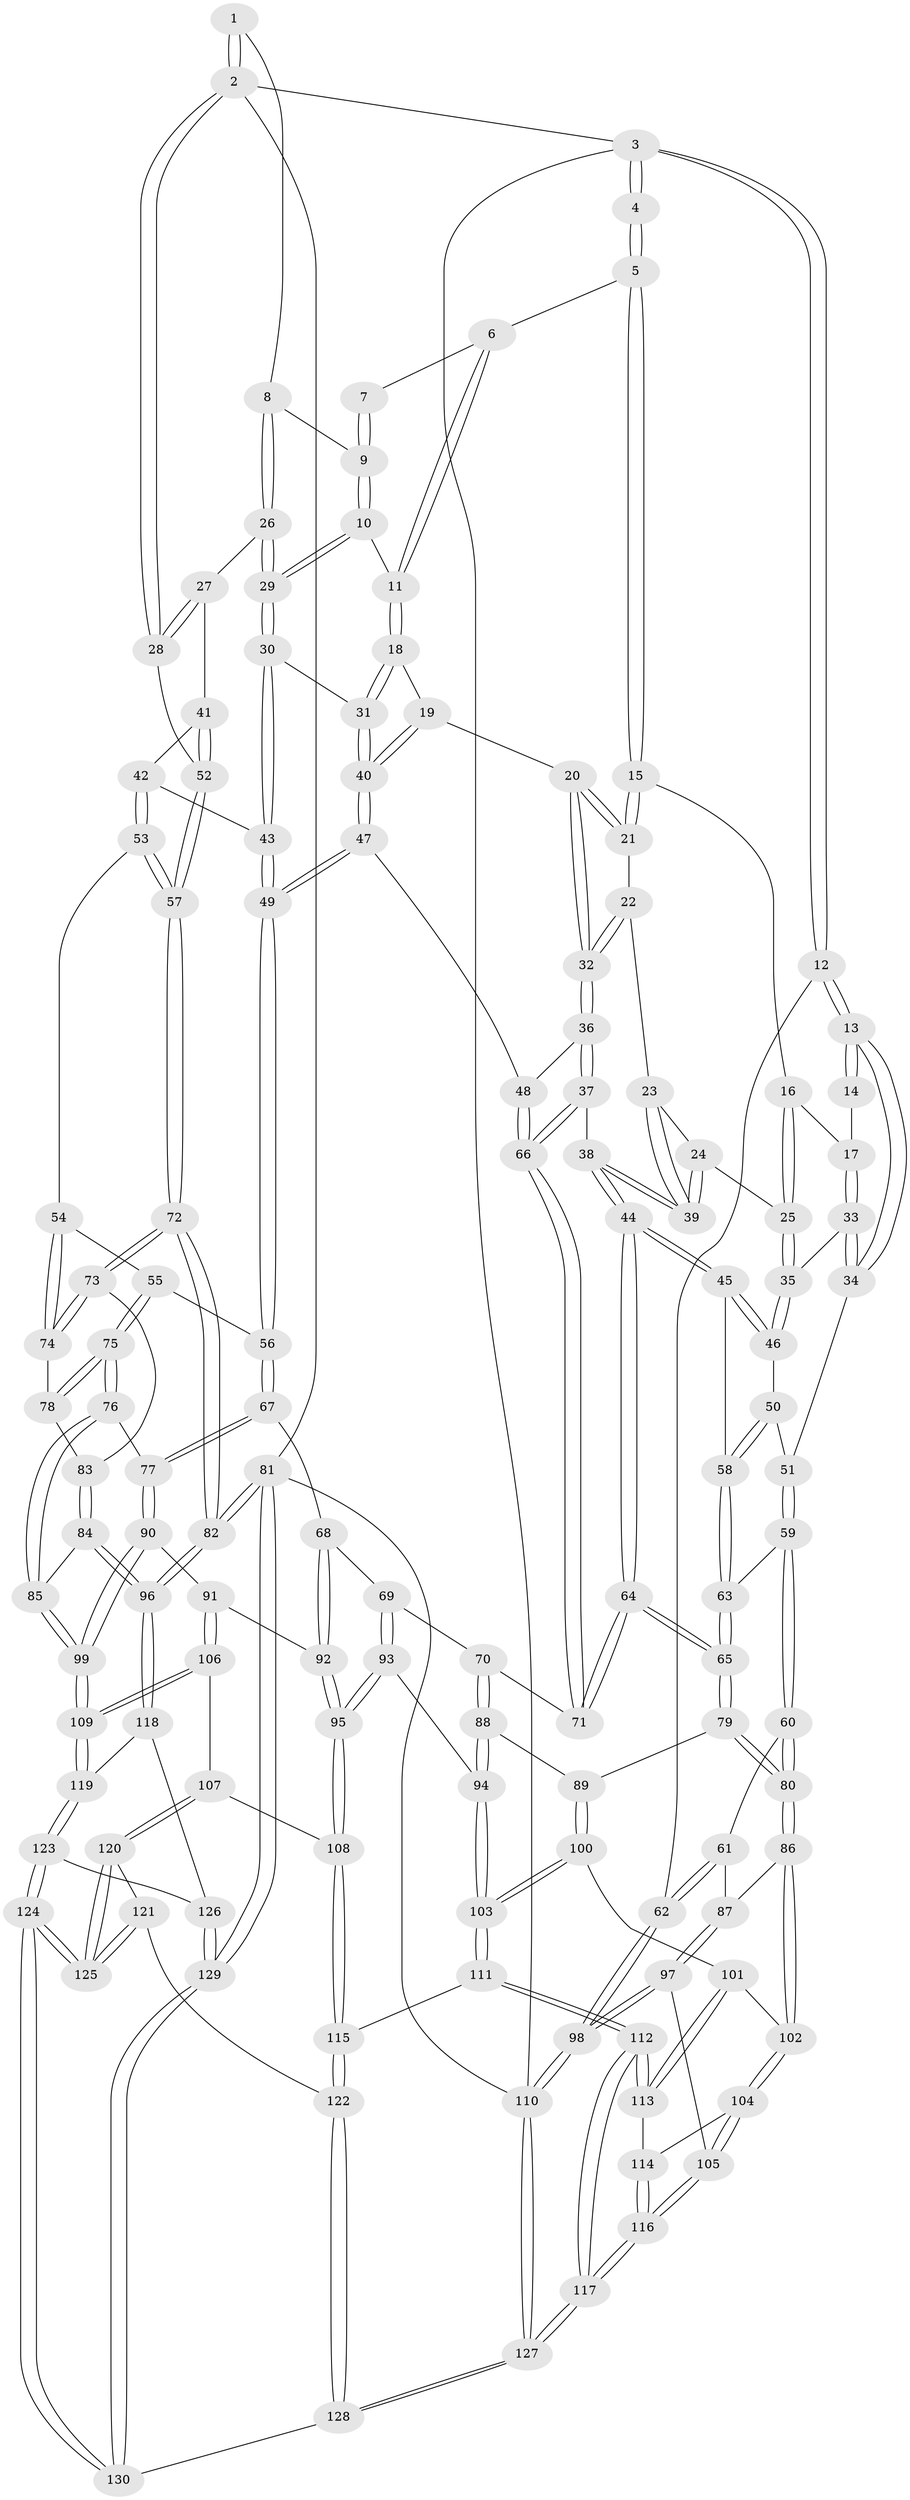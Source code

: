 // coarse degree distribution, {2: 0.019230769230769232, 4: 0.4230769230769231, 3: 0.21153846153846154, 5: 0.19230769230769232, 1: 0.019230769230769232, 7: 0.038461538461538464, 6: 0.057692307692307696, 8: 0.038461538461538464}
// Generated by graph-tools (version 1.1) at 2025/05/03/04/25 22:05:50]
// undirected, 130 vertices, 322 edges
graph export_dot {
graph [start="1"]
  node [color=gray90,style=filled];
  1 [pos="+0.8540282686453895+0"];
  2 [pos="+1+0"];
  3 [pos="+0+0"];
  4 [pos="+0.26610290108758683+0"];
  5 [pos="+0.29624745652671763+0"];
  6 [pos="+0.5149336145817442+0"];
  7 [pos="+0.7356990564129211+0"];
  8 [pos="+0.8756751436603917+0.08472208913754303"];
  9 [pos="+0.7365933060457869+0.07870290275560193"];
  10 [pos="+0.732190764030386+0.08406712191777911"];
  11 [pos="+0.5963584577024379+0.11710430767554132"];
  12 [pos="+0+0.1797182357550397"];
  13 [pos="+0+0.18103120361346053"];
  14 [pos="+0.052094844503169806+0.04567423520056623"];
  15 [pos="+0.2963796499813938+0"];
  16 [pos="+0.2757099562095352+0"];
  17 [pos="+0.14023783778120527+0.14288545611100403"];
  18 [pos="+0.5808729108874321+0.14292384708239284"];
  19 [pos="+0.5577348998019022+0.15594075353152825"];
  20 [pos="+0.5242696348593987+0.17210264735836497"];
  21 [pos="+0.2980602584856265+0"];
  22 [pos="+0.3384465947404923+0.1365462243716128"];
  23 [pos="+0.3264964055807852+0.15622115891531385"];
  24 [pos="+0.23877822579057842+0.20137062393527194"];
  25 [pos="+0.22482300930792412+0.20513321377329652"];
  26 [pos="+0.9180033137473625+0.12158523196464922"];
  27 [pos="+0.9588890914582171+0.13978195528528908"];
  28 [pos="+1+0.05405073787082367"];
  29 [pos="+0.7657361133858636+0.2092391888283615"];
  30 [pos="+0.7637396294657304+0.22140197996497038"];
  31 [pos="+0.6773939861601318+0.24449574189493864"];
  32 [pos="+0.5040993337303918+0.1929010635632139"];
  33 [pos="+0.12719273065641426+0.20686141173069594"];
  34 [pos="+0+0.23293028075358987"];
  35 [pos="+0.16067953987184175+0.2264568219728554"];
  36 [pos="+0.5024828600576406+0.2003015784766537"];
  37 [pos="+0.3881708860873107+0.35904418757512707"];
  38 [pos="+0.3805942559140839+0.3595084485812102"];
  39 [pos="+0.3727672665327428+0.33957099251325806"];
  40 [pos="+0.6431927605937008+0.35564675565553566"];
  41 [pos="+0.8864234898276189+0.28577198136568016"];
  42 [pos="+0.8778453520877082+0.29769970853494976"];
  43 [pos="+0.7980332383651972+0.26490528147835746"];
  44 [pos="+0.3145330744550036+0.3962787829681712"];
  45 [pos="+0.252336487864044+0.35075345056994756"];
  46 [pos="+0.1673287122662904+0.24161996866775326"];
  47 [pos="+0.6423236693975269+0.35937619353672134"];
  48 [pos="+0.603607873089061+0.3598041645531618"];
  49 [pos="+0.6918230882330353+0.39846708445463985"];
  50 [pos="+0.12818487658650307+0.3683627531642954"];
  51 [pos="+0.05569492726254967+0.3638683064437509"];
  52 [pos="+1+0.2804628610364409"];
  53 [pos="+0.8957294887545248+0.3805671207946998"];
  54 [pos="+0.8876597199033973+0.3976432395167177"];
  55 [pos="+0.8492107579883958+0.4235678068236288"];
  56 [pos="+0.6966004046193378+0.4063191390485578"];
  57 [pos="+1+0.3396583779149639"];
  58 [pos="+0.1417760359487274+0.38636059723075916"];
  59 [pos="+0.049103864026196646+0.47521802220792553"];
  60 [pos="+0.042458733915927964+0.479586048534837"];
  61 [pos="+0+0.5138414734270285"];
  62 [pos="+0+0.517310614623186"];
  63 [pos="+0.13614738689971548+0.47329599229084923"];
  64 [pos="+0.2607206098077513+0.5251715327433598"];
  65 [pos="+0.25857796462920885+0.5289758722289336"];
  66 [pos="+0.49087465693575194+0.42117434664552855"];
  67 [pos="+0.6729956869676172+0.5272503905882774"];
  68 [pos="+0.5921786667256504+0.5630784199535289"];
  69 [pos="+0.5822145147433875+0.5626356346929702"];
  70 [pos="+0.52341314024469+0.5411038023609562"];
  71 [pos="+0.5100147981919664+0.5083101815464346"];
  72 [pos="+1+0.5534246229191507"];
  73 [pos="+1+0.5365059630204065"];
  74 [pos="+0.973195840491189+0.5093604267052456"];
  75 [pos="+0.8191265227773837+0.5898510280330066"];
  76 [pos="+0.8088281510342223+0.6027364304361515"];
  77 [pos="+0.7930194206738119+0.6064612644615371"];
  78 [pos="+0.9137377288063492+0.5650476328298023"];
  79 [pos="+0.2604770399395684+0.5595881525066382"];
  80 [pos="+0.16550927841895732+0.6344827080307728"];
  81 [pos="+1+1"];
  82 [pos="+1+0.8069291078591425"];
  83 [pos="+0.9505906785310251+0.6027808420408127"];
  84 [pos="+0.9805981329829936+0.7479613775218684"];
  85 [pos="+0.9537843991710362+0.7459649951958331"];
  86 [pos="+0.15865137329131804+0.6407215474915913"];
  87 [pos="+0.08548220458545355+0.6377589223977217"];
  88 [pos="+0.45152854310203244+0.6090511747000166"];
  89 [pos="+0.2974854007522288+0.5967112385500555"];
  90 [pos="+0.7549661337584124+0.6680912050004262"];
  91 [pos="+0.7349770615480485+0.6858932551890287"];
  92 [pos="+0.6311609568902717+0.6481520824789584"];
  93 [pos="+0.5410673963353861+0.7263899340538013"];
  94 [pos="+0.47105214490126823+0.7151533831450833"];
  95 [pos="+0.5956685466398453+0.7652709251667377"];
  96 [pos="+1+0.798953604535919"];
  97 [pos="+0+0.794950261507216"];
  98 [pos="+0+0.8635193072289674"];
  99 [pos="+0.8518571524443957+0.8047743367105663"];
  100 [pos="+0.3139359267456754+0.6835648341386554"];
  101 [pos="+0.23543621728320366+0.7424394723310921"];
  102 [pos="+0.16187072910277034+0.7080977881312782"];
  103 [pos="+0.3809882659529746+0.7998874759182282"];
  104 [pos="+0.14456557591621702+0.752384270142733"];
  105 [pos="+0.06510544150312206+0.8056484225917727"];
  106 [pos="+0.717358237142012+0.7232549166969375"];
  107 [pos="+0.6475693893257575+0.7982151527277396"];
  108 [pos="+0.6047444900271723+0.7789801786869736"];
  109 [pos="+0.8341300258313881+0.8235734687731453"];
  110 [pos="+0+1"];
  111 [pos="+0.37481187562303+0.8408910728824746"];
  112 [pos="+0.3491505845732794+0.8602372823648989"];
  113 [pos="+0.24308724082072528+0.7986233761063585"];
  114 [pos="+0.19813351250093586+0.8028741519317859"];
  115 [pos="+0.47399819886554845+0.8825601392264653"];
  116 [pos="+0.15694020004204176+0.896643369739924"];
  117 [pos="+0.22586253162069334+1"];
  118 [pos="+0.9469823583618967+0.9083205445438572"];
  119 [pos="+0.8098414009332432+0.8671342780631428"];
  120 [pos="+0.6638663422456866+0.8311875545467098"];
  121 [pos="+0.5274445594830296+0.9268309373759127"];
  122 [pos="+0.508000530134482+0.9341252618616778"];
  123 [pos="+0.7814271629629952+0.896506926561014"];
  124 [pos="+0.7401657868165417+0.929069016591039"];
  125 [pos="+0.7198490007557278+0.9078336227470194"];
  126 [pos="+0.9203257102096876+0.9445901148904607"];
  127 [pos="+0.18632356022081242+1"];
  128 [pos="+0.5579020934950826+1"];
  129 [pos="+0.8499346451562004+1"];
  130 [pos="+0.7287316952555034+1"];
  1 -- 2;
  1 -- 2;
  1 -- 8;
  2 -- 3;
  2 -- 28;
  2 -- 28;
  2 -- 81;
  3 -- 4;
  3 -- 4;
  3 -- 12;
  3 -- 12;
  3 -- 110;
  4 -- 5;
  4 -- 5;
  5 -- 6;
  5 -- 15;
  5 -- 15;
  6 -- 7;
  6 -- 11;
  6 -- 11;
  7 -- 9;
  7 -- 9;
  8 -- 9;
  8 -- 26;
  8 -- 26;
  9 -- 10;
  9 -- 10;
  10 -- 11;
  10 -- 29;
  10 -- 29;
  11 -- 18;
  11 -- 18;
  12 -- 13;
  12 -- 13;
  12 -- 62;
  13 -- 14;
  13 -- 14;
  13 -- 34;
  13 -- 34;
  14 -- 17;
  15 -- 16;
  15 -- 21;
  15 -- 21;
  16 -- 17;
  16 -- 25;
  16 -- 25;
  17 -- 33;
  17 -- 33;
  18 -- 19;
  18 -- 31;
  18 -- 31;
  19 -- 20;
  19 -- 40;
  19 -- 40;
  20 -- 21;
  20 -- 21;
  20 -- 32;
  20 -- 32;
  21 -- 22;
  22 -- 23;
  22 -- 32;
  22 -- 32;
  23 -- 24;
  23 -- 39;
  23 -- 39;
  24 -- 25;
  24 -- 39;
  24 -- 39;
  25 -- 35;
  25 -- 35;
  26 -- 27;
  26 -- 29;
  26 -- 29;
  27 -- 28;
  27 -- 28;
  27 -- 41;
  28 -- 52;
  29 -- 30;
  29 -- 30;
  30 -- 31;
  30 -- 43;
  30 -- 43;
  31 -- 40;
  31 -- 40;
  32 -- 36;
  32 -- 36;
  33 -- 34;
  33 -- 34;
  33 -- 35;
  34 -- 51;
  35 -- 46;
  35 -- 46;
  36 -- 37;
  36 -- 37;
  36 -- 48;
  37 -- 38;
  37 -- 66;
  37 -- 66;
  38 -- 39;
  38 -- 39;
  38 -- 44;
  38 -- 44;
  40 -- 47;
  40 -- 47;
  41 -- 42;
  41 -- 52;
  41 -- 52;
  42 -- 43;
  42 -- 53;
  42 -- 53;
  43 -- 49;
  43 -- 49;
  44 -- 45;
  44 -- 45;
  44 -- 64;
  44 -- 64;
  45 -- 46;
  45 -- 46;
  45 -- 58;
  46 -- 50;
  47 -- 48;
  47 -- 49;
  47 -- 49;
  48 -- 66;
  48 -- 66;
  49 -- 56;
  49 -- 56;
  50 -- 51;
  50 -- 58;
  50 -- 58;
  51 -- 59;
  51 -- 59;
  52 -- 57;
  52 -- 57;
  53 -- 54;
  53 -- 57;
  53 -- 57;
  54 -- 55;
  54 -- 74;
  54 -- 74;
  55 -- 56;
  55 -- 75;
  55 -- 75;
  56 -- 67;
  56 -- 67;
  57 -- 72;
  57 -- 72;
  58 -- 63;
  58 -- 63;
  59 -- 60;
  59 -- 60;
  59 -- 63;
  60 -- 61;
  60 -- 80;
  60 -- 80;
  61 -- 62;
  61 -- 62;
  61 -- 87;
  62 -- 98;
  62 -- 98;
  63 -- 65;
  63 -- 65;
  64 -- 65;
  64 -- 65;
  64 -- 71;
  64 -- 71;
  65 -- 79;
  65 -- 79;
  66 -- 71;
  66 -- 71;
  67 -- 68;
  67 -- 77;
  67 -- 77;
  68 -- 69;
  68 -- 92;
  68 -- 92;
  69 -- 70;
  69 -- 93;
  69 -- 93;
  70 -- 71;
  70 -- 88;
  70 -- 88;
  72 -- 73;
  72 -- 73;
  72 -- 82;
  72 -- 82;
  73 -- 74;
  73 -- 74;
  73 -- 83;
  74 -- 78;
  75 -- 76;
  75 -- 76;
  75 -- 78;
  75 -- 78;
  76 -- 77;
  76 -- 85;
  76 -- 85;
  77 -- 90;
  77 -- 90;
  78 -- 83;
  79 -- 80;
  79 -- 80;
  79 -- 89;
  80 -- 86;
  80 -- 86;
  81 -- 82;
  81 -- 82;
  81 -- 129;
  81 -- 129;
  81 -- 110;
  82 -- 96;
  82 -- 96;
  83 -- 84;
  83 -- 84;
  84 -- 85;
  84 -- 96;
  84 -- 96;
  85 -- 99;
  85 -- 99;
  86 -- 87;
  86 -- 102;
  86 -- 102;
  87 -- 97;
  87 -- 97;
  88 -- 89;
  88 -- 94;
  88 -- 94;
  89 -- 100;
  89 -- 100;
  90 -- 91;
  90 -- 99;
  90 -- 99;
  91 -- 92;
  91 -- 106;
  91 -- 106;
  92 -- 95;
  92 -- 95;
  93 -- 94;
  93 -- 95;
  93 -- 95;
  94 -- 103;
  94 -- 103;
  95 -- 108;
  95 -- 108;
  96 -- 118;
  96 -- 118;
  97 -- 98;
  97 -- 98;
  97 -- 105;
  98 -- 110;
  98 -- 110;
  99 -- 109;
  99 -- 109;
  100 -- 101;
  100 -- 103;
  100 -- 103;
  101 -- 102;
  101 -- 113;
  101 -- 113;
  102 -- 104;
  102 -- 104;
  103 -- 111;
  103 -- 111;
  104 -- 105;
  104 -- 105;
  104 -- 114;
  105 -- 116;
  105 -- 116;
  106 -- 107;
  106 -- 109;
  106 -- 109;
  107 -- 108;
  107 -- 120;
  107 -- 120;
  108 -- 115;
  108 -- 115;
  109 -- 119;
  109 -- 119;
  110 -- 127;
  110 -- 127;
  111 -- 112;
  111 -- 112;
  111 -- 115;
  112 -- 113;
  112 -- 113;
  112 -- 117;
  112 -- 117;
  113 -- 114;
  114 -- 116;
  114 -- 116;
  115 -- 122;
  115 -- 122;
  116 -- 117;
  116 -- 117;
  117 -- 127;
  117 -- 127;
  118 -- 119;
  118 -- 126;
  119 -- 123;
  119 -- 123;
  120 -- 121;
  120 -- 125;
  120 -- 125;
  121 -- 122;
  121 -- 125;
  121 -- 125;
  122 -- 128;
  122 -- 128;
  123 -- 124;
  123 -- 124;
  123 -- 126;
  124 -- 125;
  124 -- 125;
  124 -- 130;
  124 -- 130;
  126 -- 129;
  126 -- 129;
  127 -- 128;
  127 -- 128;
  128 -- 130;
  129 -- 130;
  129 -- 130;
}
